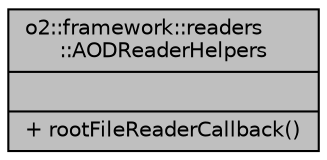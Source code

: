 digraph "o2::framework::readers::AODReaderHelpers"
{
 // INTERACTIVE_SVG=YES
  bgcolor="transparent";
  edge [fontname="Helvetica",fontsize="10",labelfontname="Helvetica",labelfontsize="10"];
  node [fontname="Helvetica",fontsize="10",shape=record];
  Node1 [label="{o2::framework::readers\l::AODReaderHelpers\n||+ rootFileReaderCallback()\l}",height=0.2,width=0.4,color="black", fillcolor="grey75", style="filled" fontcolor="black"];
}

